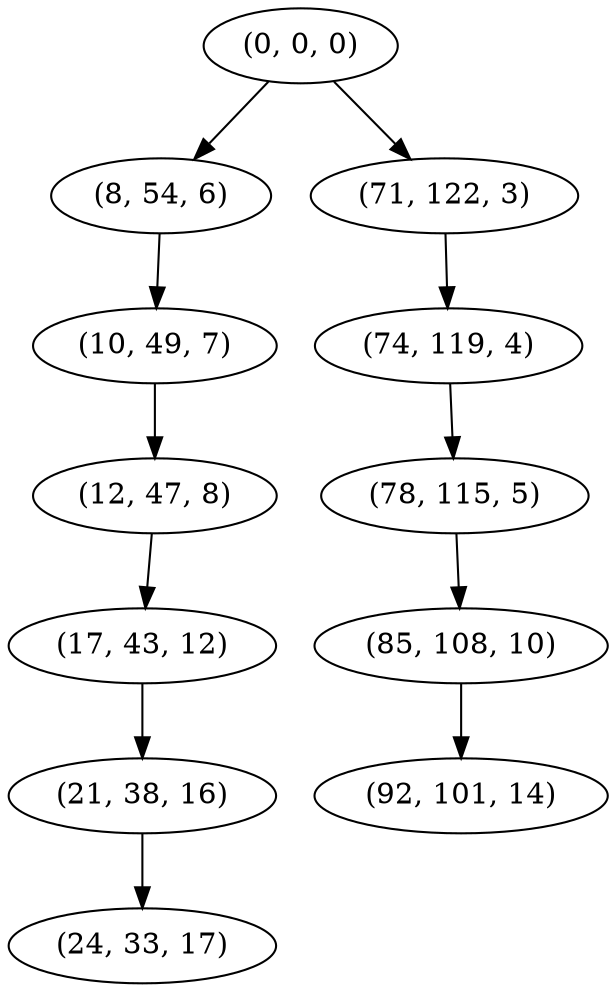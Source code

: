digraph tree {
    "(0, 0, 0)";
    "(8, 54, 6)";
    "(10, 49, 7)";
    "(12, 47, 8)";
    "(17, 43, 12)";
    "(21, 38, 16)";
    "(24, 33, 17)";
    "(71, 122, 3)";
    "(74, 119, 4)";
    "(78, 115, 5)";
    "(85, 108, 10)";
    "(92, 101, 14)";
    "(0, 0, 0)" -> "(8, 54, 6)";
    "(0, 0, 0)" -> "(71, 122, 3)";
    "(8, 54, 6)" -> "(10, 49, 7)";
    "(10, 49, 7)" -> "(12, 47, 8)";
    "(12, 47, 8)" -> "(17, 43, 12)";
    "(17, 43, 12)" -> "(21, 38, 16)";
    "(21, 38, 16)" -> "(24, 33, 17)";
    "(71, 122, 3)" -> "(74, 119, 4)";
    "(74, 119, 4)" -> "(78, 115, 5)";
    "(78, 115, 5)" -> "(85, 108, 10)";
    "(85, 108, 10)" -> "(92, 101, 14)";
}
